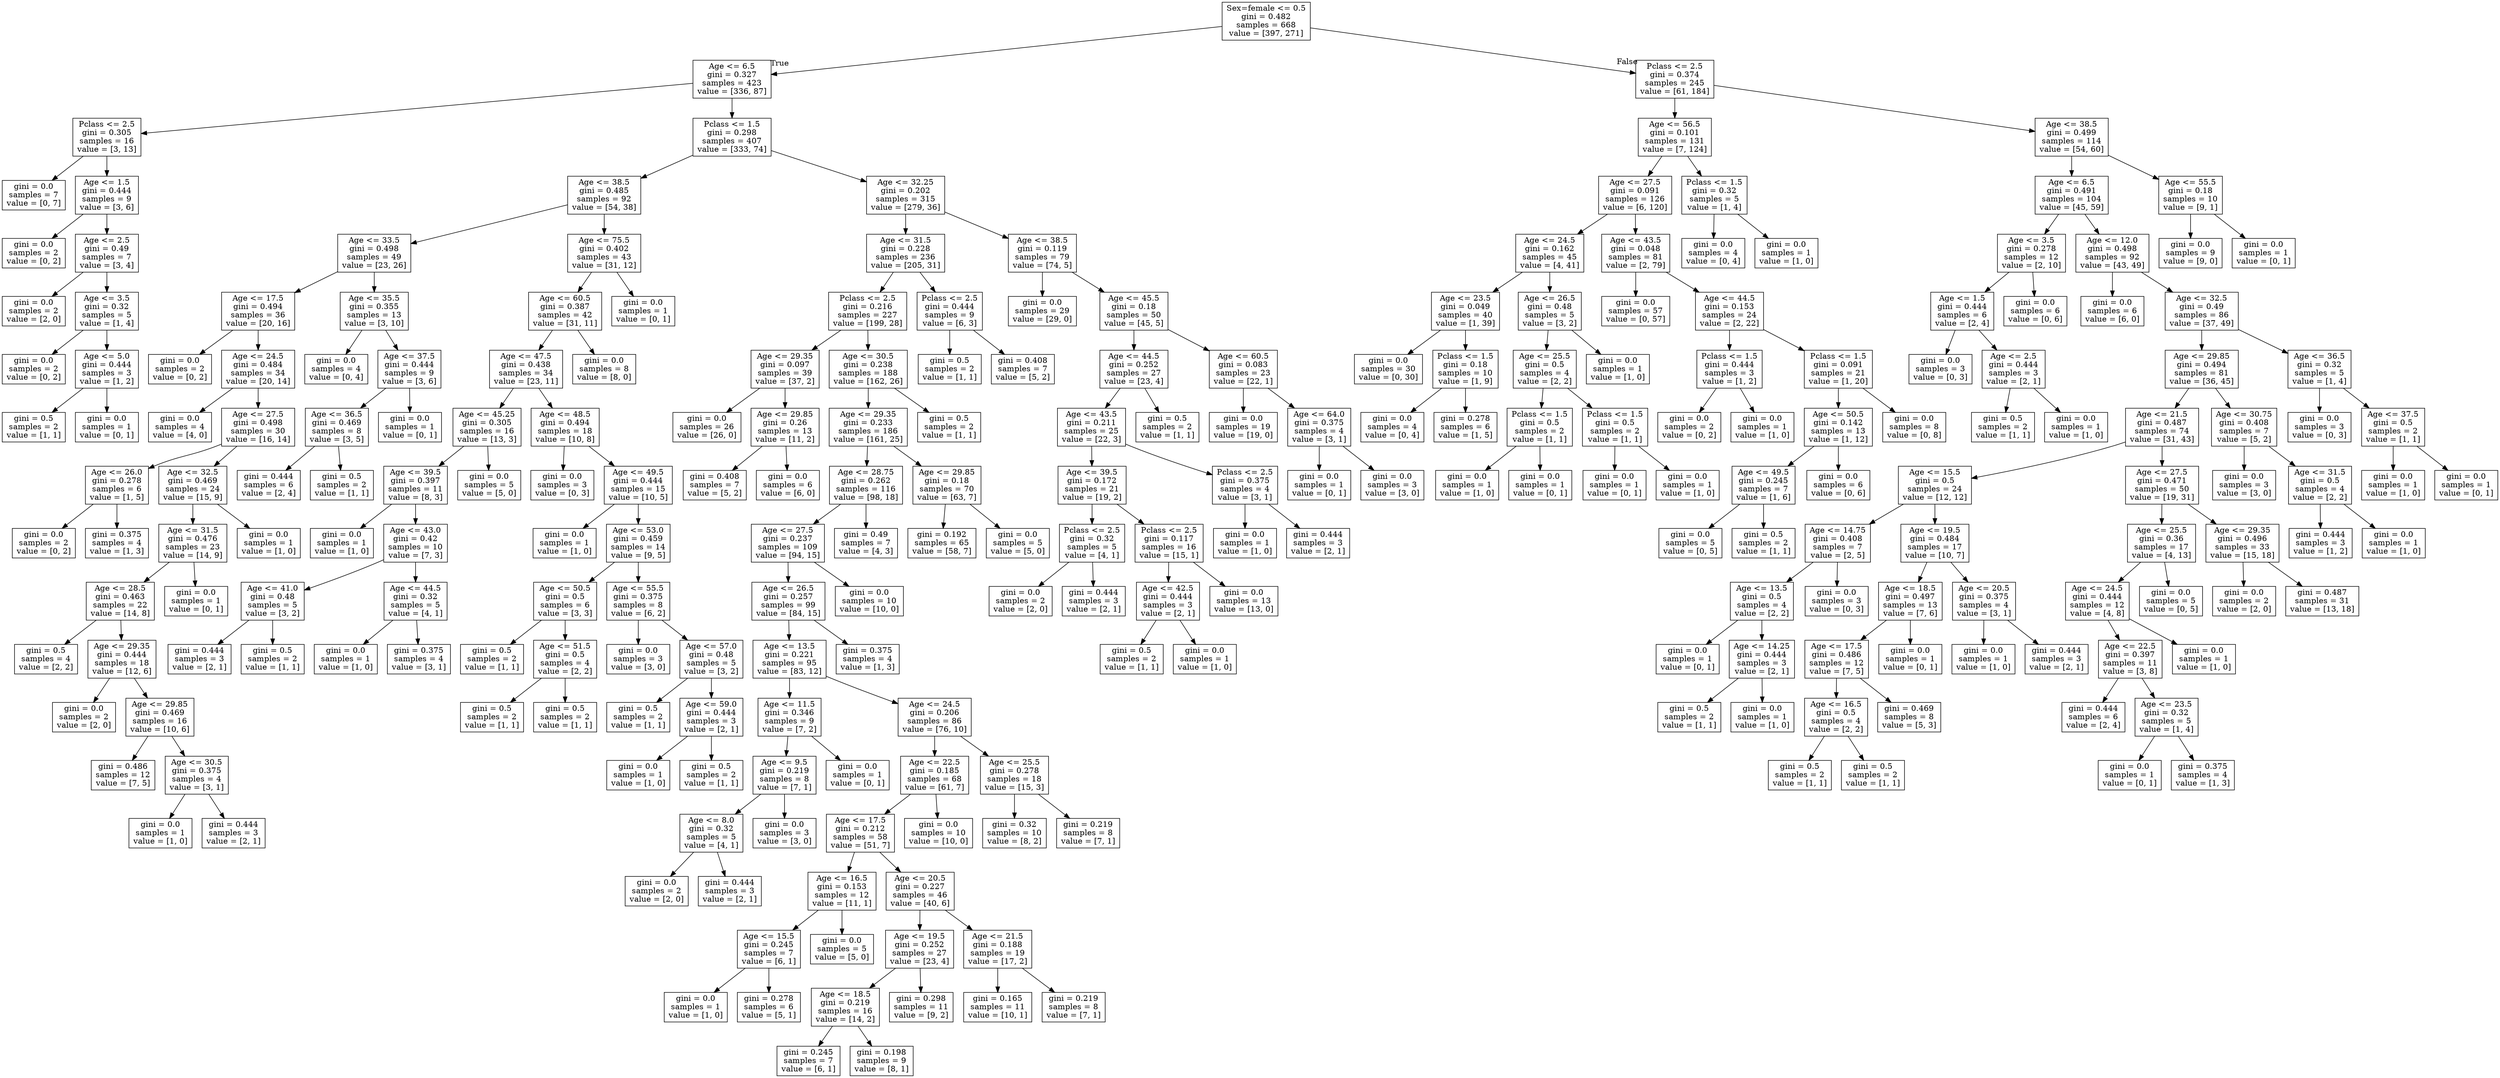 digraph Tree {
node [shape=box] ;
0 [label="Sex=female <= 0.5\ngini = 0.482\nsamples = 668\nvalue = [397, 271]"] ;
1 [label="Age <= 6.5\ngini = 0.327\nsamples = 423\nvalue = [336, 87]"] ;
0 -> 1 [labeldistance=2.5, labelangle=45, headlabel="True"] ;
2 [label="Pclass <= 2.5\ngini = 0.305\nsamples = 16\nvalue = [3, 13]"] ;
1 -> 2 ;
3 [label="gini = 0.0\nsamples = 7\nvalue = [0, 7]"] ;
2 -> 3 ;
4 [label="Age <= 1.5\ngini = 0.444\nsamples = 9\nvalue = [3, 6]"] ;
2 -> 4 ;
5 [label="gini = 0.0\nsamples = 2\nvalue = [0, 2]"] ;
4 -> 5 ;
6 [label="Age <= 2.5\ngini = 0.49\nsamples = 7\nvalue = [3, 4]"] ;
4 -> 6 ;
7 [label="gini = 0.0\nsamples = 2\nvalue = [2, 0]"] ;
6 -> 7 ;
8 [label="Age <= 3.5\ngini = 0.32\nsamples = 5\nvalue = [1, 4]"] ;
6 -> 8 ;
9 [label="gini = 0.0\nsamples = 2\nvalue = [0, 2]"] ;
8 -> 9 ;
10 [label="Age <= 5.0\ngini = 0.444\nsamples = 3\nvalue = [1, 2]"] ;
8 -> 10 ;
11 [label="gini = 0.5\nsamples = 2\nvalue = [1, 1]"] ;
10 -> 11 ;
12 [label="gini = 0.0\nsamples = 1\nvalue = [0, 1]"] ;
10 -> 12 ;
13 [label="Pclass <= 1.5\ngini = 0.298\nsamples = 407\nvalue = [333, 74]"] ;
1 -> 13 ;
14 [label="Age <= 38.5\ngini = 0.485\nsamples = 92\nvalue = [54, 38]"] ;
13 -> 14 ;
15 [label="Age <= 33.5\ngini = 0.498\nsamples = 49\nvalue = [23, 26]"] ;
14 -> 15 ;
16 [label="Age <= 17.5\ngini = 0.494\nsamples = 36\nvalue = [20, 16]"] ;
15 -> 16 ;
17 [label="gini = 0.0\nsamples = 2\nvalue = [0, 2]"] ;
16 -> 17 ;
18 [label="Age <= 24.5\ngini = 0.484\nsamples = 34\nvalue = [20, 14]"] ;
16 -> 18 ;
19 [label="gini = 0.0\nsamples = 4\nvalue = [4, 0]"] ;
18 -> 19 ;
20 [label="Age <= 27.5\ngini = 0.498\nsamples = 30\nvalue = [16, 14]"] ;
18 -> 20 ;
21 [label="Age <= 26.0\ngini = 0.278\nsamples = 6\nvalue = [1, 5]"] ;
20 -> 21 ;
22 [label="gini = 0.0\nsamples = 2\nvalue = [0, 2]"] ;
21 -> 22 ;
23 [label="gini = 0.375\nsamples = 4\nvalue = [1, 3]"] ;
21 -> 23 ;
24 [label="Age <= 32.5\ngini = 0.469\nsamples = 24\nvalue = [15, 9]"] ;
20 -> 24 ;
25 [label="Age <= 31.5\ngini = 0.476\nsamples = 23\nvalue = [14, 9]"] ;
24 -> 25 ;
26 [label="Age <= 28.5\ngini = 0.463\nsamples = 22\nvalue = [14, 8]"] ;
25 -> 26 ;
27 [label="gini = 0.5\nsamples = 4\nvalue = [2, 2]"] ;
26 -> 27 ;
28 [label="Age <= 29.35\ngini = 0.444\nsamples = 18\nvalue = [12, 6]"] ;
26 -> 28 ;
29 [label="gini = 0.0\nsamples = 2\nvalue = [2, 0]"] ;
28 -> 29 ;
30 [label="Age <= 29.85\ngini = 0.469\nsamples = 16\nvalue = [10, 6]"] ;
28 -> 30 ;
31 [label="gini = 0.486\nsamples = 12\nvalue = [7, 5]"] ;
30 -> 31 ;
32 [label="Age <= 30.5\ngini = 0.375\nsamples = 4\nvalue = [3, 1]"] ;
30 -> 32 ;
33 [label="gini = 0.0\nsamples = 1\nvalue = [1, 0]"] ;
32 -> 33 ;
34 [label="gini = 0.444\nsamples = 3\nvalue = [2, 1]"] ;
32 -> 34 ;
35 [label="gini = 0.0\nsamples = 1\nvalue = [0, 1]"] ;
25 -> 35 ;
36 [label="gini = 0.0\nsamples = 1\nvalue = [1, 0]"] ;
24 -> 36 ;
37 [label="Age <= 35.5\ngini = 0.355\nsamples = 13\nvalue = [3, 10]"] ;
15 -> 37 ;
38 [label="gini = 0.0\nsamples = 4\nvalue = [0, 4]"] ;
37 -> 38 ;
39 [label="Age <= 37.5\ngini = 0.444\nsamples = 9\nvalue = [3, 6]"] ;
37 -> 39 ;
40 [label="Age <= 36.5\ngini = 0.469\nsamples = 8\nvalue = [3, 5]"] ;
39 -> 40 ;
41 [label="gini = 0.444\nsamples = 6\nvalue = [2, 4]"] ;
40 -> 41 ;
42 [label="gini = 0.5\nsamples = 2\nvalue = [1, 1]"] ;
40 -> 42 ;
43 [label="gini = 0.0\nsamples = 1\nvalue = [0, 1]"] ;
39 -> 43 ;
44 [label="Age <= 75.5\ngini = 0.402\nsamples = 43\nvalue = [31, 12]"] ;
14 -> 44 ;
45 [label="Age <= 60.5\ngini = 0.387\nsamples = 42\nvalue = [31, 11]"] ;
44 -> 45 ;
46 [label="Age <= 47.5\ngini = 0.438\nsamples = 34\nvalue = [23, 11]"] ;
45 -> 46 ;
47 [label="Age <= 45.25\ngini = 0.305\nsamples = 16\nvalue = [13, 3]"] ;
46 -> 47 ;
48 [label="Age <= 39.5\ngini = 0.397\nsamples = 11\nvalue = [8, 3]"] ;
47 -> 48 ;
49 [label="gini = 0.0\nsamples = 1\nvalue = [1, 0]"] ;
48 -> 49 ;
50 [label="Age <= 43.0\ngini = 0.42\nsamples = 10\nvalue = [7, 3]"] ;
48 -> 50 ;
51 [label="Age <= 41.0\ngini = 0.48\nsamples = 5\nvalue = [3, 2]"] ;
50 -> 51 ;
52 [label="gini = 0.444\nsamples = 3\nvalue = [2, 1]"] ;
51 -> 52 ;
53 [label="gini = 0.5\nsamples = 2\nvalue = [1, 1]"] ;
51 -> 53 ;
54 [label="Age <= 44.5\ngini = 0.32\nsamples = 5\nvalue = [4, 1]"] ;
50 -> 54 ;
55 [label="gini = 0.0\nsamples = 1\nvalue = [1, 0]"] ;
54 -> 55 ;
56 [label="gini = 0.375\nsamples = 4\nvalue = [3, 1]"] ;
54 -> 56 ;
57 [label="gini = 0.0\nsamples = 5\nvalue = [5, 0]"] ;
47 -> 57 ;
58 [label="Age <= 48.5\ngini = 0.494\nsamples = 18\nvalue = [10, 8]"] ;
46 -> 58 ;
59 [label="gini = 0.0\nsamples = 3\nvalue = [0, 3]"] ;
58 -> 59 ;
60 [label="Age <= 49.5\ngini = 0.444\nsamples = 15\nvalue = [10, 5]"] ;
58 -> 60 ;
61 [label="gini = 0.0\nsamples = 1\nvalue = [1, 0]"] ;
60 -> 61 ;
62 [label="Age <= 53.0\ngini = 0.459\nsamples = 14\nvalue = [9, 5]"] ;
60 -> 62 ;
63 [label="Age <= 50.5\ngini = 0.5\nsamples = 6\nvalue = [3, 3]"] ;
62 -> 63 ;
64 [label="gini = 0.5\nsamples = 2\nvalue = [1, 1]"] ;
63 -> 64 ;
65 [label="Age <= 51.5\ngini = 0.5\nsamples = 4\nvalue = [2, 2]"] ;
63 -> 65 ;
66 [label="gini = 0.5\nsamples = 2\nvalue = [1, 1]"] ;
65 -> 66 ;
67 [label="gini = 0.5\nsamples = 2\nvalue = [1, 1]"] ;
65 -> 67 ;
68 [label="Age <= 55.5\ngini = 0.375\nsamples = 8\nvalue = [6, 2]"] ;
62 -> 68 ;
69 [label="gini = 0.0\nsamples = 3\nvalue = [3, 0]"] ;
68 -> 69 ;
70 [label="Age <= 57.0\ngini = 0.48\nsamples = 5\nvalue = [3, 2]"] ;
68 -> 70 ;
71 [label="gini = 0.5\nsamples = 2\nvalue = [1, 1]"] ;
70 -> 71 ;
72 [label="Age <= 59.0\ngini = 0.444\nsamples = 3\nvalue = [2, 1]"] ;
70 -> 72 ;
73 [label="gini = 0.0\nsamples = 1\nvalue = [1, 0]"] ;
72 -> 73 ;
74 [label="gini = 0.5\nsamples = 2\nvalue = [1, 1]"] ;
72 -> 74 ;
75 [label="gini = 0.0\nsamples = 8\nvalue = [8, 0]"] ;
45 -> 75 ;
76 [label="gini = 0.0\nsamples = 1\nvalue = [0, 1]"] ;
44 -> 76 ;
77 [label="Age <= 32.25\ngini = 0.202\nsamples = 315\nvalue = [279, 36]"] ;
13 -> 77 ;
78 [label="Age <= 31.5\ngini = 0.228\nsamples = 236\nvalue = [205, 31]"] ;
77 -> 78 ;
79 [label="Pclass <= 2.5\ngini = 0.216\nsamples = 227\nvalue = [199, 28]"] ;
78 -> 79 ;
80 [label="Age <= 29.35\ngini = 0.097\nsamples = 39\nvalue = [37, 2]"] ;
79 -> 80 ;
81 [label="gini = 0.0\nsamples = 26\nvalue = [26, 0]"] ;
80 -> 81 ;
82 [label="Age <= 29.85\ngini = 0.26\nsamples = 13\nvalue = [11, 2]"] ;
80 -> 82 ;
83 [label="gini = 0.408\nsamples = 7\nvalue = [5, 2]"] ;
82 -> 83 ;
84 [label="gini = 0.0\nsamples = 6\nvalue = [6, 0]"] ;
82 -> 84 ;
85 [label="Age <= 30.5\ngini = 0.238\nsamples = 188\nvalue = [162, 26]"] ;
79 -> 85 ;
86 [label="Age <= 29.35\ngini = 0.233\nsamples = 186\nvalue = [161, 25]"] ;
85 -> 86 ;
87 [label="Age <= 28.75\ngini = 0.262\nsamples = 116\nvalue = [98, 18]"] ;
86 -> 87 ;
88 [label="Age <= 27.5\ngini = 0.237\nsamples = 109\nvalue = [94, 15]"] ;
87 -> 88 ;
89 [label="Age <= 26.5\ngini = 0.257\nsamples = 99\nvalue = [84, 15]"] ;
88 -> 89 ;
90 [label="Age <= 13.5\ngini = 0.221\nsamples = 95\nvalue = [83, 12]"] ;
89 -> 90 ;
91 [label="Age <= 11.5\ngini = 0.346\nsamples = 9\nvalue = [7, 2]"] ;
90 -> 91 ;
92 [label="Age <= 9.5\ngini = 0.219\nsamples = 8\nvalue = [7, 1]"] ;
91 -> 92 ;
93 [label="Age <= 8.0\ngini = 0.32\nsamples = 5\nvalue = [4, 1]"] ;
92 -> 93 ;
94 [label="gini = 0.0\nsamples = 2\nvalue = [2, 0]"] ;
93 -> 94 ;
95 [label="gini = 0.444\nsamples = 3\nvalue = [2, 1]"] ;
93 -> 95 ;
96 [label="gini = 0.0\nsamples = 3\nvalue = [3, 0]"] ;
92 -> 96 ;
97 [label="gini = 0.0\nsamples = 1\nvalue = [0, 1]"] ;
91 -> 97 ;
98 [label="Age <= 24.5\ngini = 0.206\nsamples = 86\nvalue = [76, 10]"] ;
90 -> 98 ;
99 [label="Age <= 22.5\ngini = 0.185\nsamples = 68\nvalue = [61, 7]"] ;
98 -> 99 ;
100 [label="Age <= 17.5\ngini = 0.212\nsamples = 58\nvalue = [51, 7]"] ;
99 -> 100 ;
101 [label="Age <= 16.5\ngini = 0.153\nsamples = 12\nvalue = [11, 1]"] ;
100 -> 101 ;
102 [label="Age <= 15.5\ngini = 0.245\nsamples = 7\nvalue = [6, 1]"] ;
101 -> 102 ;
103 [label="gini = 0.0\nsamples = 1\nvalue = [1, 0]"] ;
102 -> 103 ;
104 [label="gini = 0.278\nsamples = 6\nvalue = [5, 1]"] ;
102 -> 104 ;
105 [label="gini = 0.0\nsamples = 5\nvalue = [5, 0]"] ;
101 -> 105 ;
106 [label="Age <= 20.5\ngini = 0.227\nsamples = 46\nvalue = [40, 6]"] ;
100 -> 106 ;
107 [label="Age <= 19.5\ngini = 0.252\nsamples = 27\nvalue = [23, 4]"] ;
106 -> 107 ;
108 [label="Age <= 18.5\ngini = 0.219\nsamples = 16\nvalue = [14, 2]"] ;
107 -> 108 ;
109 [label="gini = 0.245\nsamples = 7\nvalue = [6, 1]"] ;
108 -> 109 ;
110 [label="gini = 0.198\nsamples = 9\nvalue = [8, 1]"] ;
108 -> 110 ;
111 [label="gini = 0.298\nsamples = 11\nvalue = [9, 2]"] ;
107 -> 111 ;
112 [label="Age <= 21.5\ngini = 0.188\nsamples = 19\nvalue = [17, 2]"] ;
106 -> 112 ;
113 [label="gini = 0.165\nsamples = 11\nvalue = [10, 1]"] ;
112 -> 113 ;
114 [label="gini = 0.219\nsamples = 8\nvalue = [7, 1]"] ;
112 -> 114 ;
115 [label="gini = 0.0\nsamples = 10\nvalue = [10, 0]"] ;
99 -> 115 ;
116 [label="Age <= 25.5\ngini = 0.278\nsamples = 18\nvalue = [15, 3]"] ;
98 -> 116 ;
117 [label="gini = 0.32\nsamples = 10\nvalue = [8, 2]"] ;
116 -> 117 ;
118 [label="gini = 0.219\nsamples = 8\nvalue = [7, 1]"] ;
116 -> 118 ;
119 [label="gini = 0.375\nsamples = 4\nvalue = [1, 3]"] ;
89 -> 119 ;
120 [label="gini = 0.0\nsamples = 10\nvalue = [10, 0]"] ;
88 -> 120 ;
121 [label="gini = 0.49\nsamples = 7\nvalue = [4, 3]"] ;
87 -> 121 ;
122 [label="Age <= 29.85\ngini = 0.18\nsamples = 70\nvalue = [63, 7]"] ;
86 -> 122 ;
123 [label="gini = 0.192\nsamples = 65\nvalue = [58, 7]"] ;
122 -> 123 ;
124 [label="gini = 0.0\nsamples = 5\nvalue = [5, 0]"] ;
122 -> 124 ;
125 [label="gini = 0.5\nsamples = 2\nvalue = [1, 1]"] ;
85 -> 125 ;
126 [label="Pclass <= 2.5\ngini = 0.444\nsamples = 9\nvalue = [6, 3]"] ;
78 -> 126 ;
127 [label="gini = 0.5\nsamples = 2\nvalue = [1, 1]"] ;
126 -> 127 ;
128 [label="gini = 0.408\nsamples = 7\nvalue = [5, 2]"] ;
126 -> 128 ;
129 [label="Age <= 38.5\ngini = 0.119\nsamples = 79\nvalue = [74, 5]"] ;
77 -> 129 ;
130 [label="gini = 0.0\nsamples = 29\nvalue = [29, 0]"] ;
129 -> 130 ;
131 [label="Age <= 45.5\ngini = 0.18\nsamples = 50\nvalue = [45, 5]"] ;
129 -> 131 ;
132 [label="Age <= 44.5\ngini = 0.252\nsamples = 27\nvalue = [23, 4]"] ;
131 -> 132 ;
133 [label="Age <= 43.5\ngini = 0.211\nsamples = 25\nvalue = [22, 3]"] ;
132 -> 133 ;
134 [label="Age <= 39.5\ngini = 0.172\nsamples = 21\nvalue = [19, 2]"] ;
133 -> 134 ;
135 [label="Pclass <= 2.5\ngini = 0.32\nsamples = 5\nvalue = [4, 1]"] ;
134 -> 135 ;
136 [label="gini = 0.0\nsamples = 2\nvalue = [2, 0]"] ;
135 -> 136 ;
137 [label="gini = 0.444\nsamples = 3\nvalue = [2, 1]"] ;
135 -> 137 ;
138 [label="Pclass <= 2.5\ngini = 0.117\nsamples = 16\nvalue = [15, 1]"] ;
134 -> 138 ;
139 [label="Age <= 42.5\ngini = 0.444\nsamples = 3\nvalue = [2, 1]"] ;
138 -> 139 ;
140 [label="gini = 0.5\nsamples = 2\nvalue = [1, 1]"] ;
139 -> 140 ;
141 [label="gini = 0.0\nsamples = 1\nvalue = [1, 0]"] ;
139 -> 141 ;
142 [label="gini = 0.0\nsamples = 13\nvalue = [13, 0]"] ;
138 -> 142 ;
143 [label="Pclass <= 2.5\ngini = 0.375\nsamples = 4\nvalue = [3, 1]"] ;
133 -> 143 ;
144 [label="gini = 0.0\nsamples = 1\nvalue = [1, 0]"] ;
143 -> 144 ;
145 [label="gini = 0.444\nsamples = 3\nvalue = [2, 1]"] ;
143 -> 145 ;
146 [label="gini = 0.5\nsamples = 2\nvalue = [1, 1]"] ;
132 -> 146 ;
147 [label="Age <= 60.5\ngini = 0.083\nsamples = 23\nvalue = [22, 1]"] ;
131 -> 147 ;
148 [label="gini = 0.0\nsamples = 19\nvalue = [19, 0]"] ;
147 -> 148 ;
149 [label="Age <= 64.0\ngini = 0.375\nsamples = 4\nvalue = [3, 1]"] ;
147 -> 149 ;
150 [label="gini = 0.0\nsamples = 1\nvalue = [0, 1]"] ;
149 -> 150 ;
151 [label="gini = 0.0\nsamples = 3\nvalue = [3, 0]"] ;
149 -> 151 ;
152 [label="Pclass <= 2.5\ngini = 0.374\nsamples = 245\nvalue = [61, 184]"] ;
0 -> 152 [labeldistance=2.5, labelangle=-45, headlabel="False"] ;
153 [label="Age <= 56.5\ngini = 0.101\nsamples = 131\nvalue = [7, 124]"] ;
152 -> 153 ;
154 [label="Age <= 27.5\ngini = 0.091\nsamples = 126\nvalue = [6, 120]"] ;
153 -> 154 ;
155 [label="Age <= 24.5\ngini = 0.162\nsamples = 45\nvalue = [4, 41]"] ;
154 -> 155 ;
156 [label="Age <= 23.5\ngini = 0.049\nsamples = 40\nvalue = [1, 39]"] ;
155 -> 156 ;
157 [label="gini = 0.0\nsamples = 30\nvalue = [0, 30]"] ;
156 -> 157 ;
158 [label="Pclass <= 1.5\ngini = 0.18\nsamples = 10\nvalue = [1, 9]"] ;
156 -> 158 ;
159 [label="gini = 0.0\nsamples = 4\nvalue = [0, 4]"] ;
158 -> 159 ;
160 [label="gini = 0.278\nsamples = 6\nvalue = [1, 5]"] ;
158 -> 160 ;
161 [label="Age <= 26.5\ngini = 0.48\nsamples = 5\nvalue = [3, 2]"] ;
155 -> 161 ;
162 [label="Age <= 25.5\ngini = 0.5\nsamples = 4\nvalue = [2, 2]"] ;
161 -> 162 ;
163 [label="Pclass <= 1.5\ngini = 0.5\nsamples = 2\nvalue = [1, 1]"] ;
162 -> 163 ;
164 [label="gini = 0.0\nsamples = 1\nvalue = [1, 0]"] ;
163 -> 164 ;
165 [label="gini = 0.0\nsamples = 1\nvalue = [0, 1]"] ;
163 -> 165 ;
166 [label="Pclass <= 1.5\ngini = 0.5\nsamples = 2\nvalue = [1, 1]"] ;
162 -> 166 ;
167 [label="gini = 0.0\nsamples = 1\nvalue = [0, 1]"] ;
166 -> 167 ;
168 [label="gini = 0.0\nsamples = 1\nvalue = [1, 0]"] ;
166 -> 168 ;
169 [label="gini = 0.0\nsamples = 1\nvalue = [1, 0]"] ;
161 -> 169 ;
170 [label="Age <= 43.5\ngini = 0.048\nsamples = 81\nvalue = [2, 79]"] ;
154 -> 170 ;
171 [label="gini = 0.0\nsamples = 57\nvalue = [0, 57]"] ;
170 -> 171 ;
172 [label="Age <= 44.5\ngini = 0.153\nsamples = 24\nvalue = [2, 22]"] ;
170 -> 172 ;
173 [label="Pclass <= 1.5\ngini = 0.444\nsamples = 3\nvalue = [1, 2]"] ;
172 -> 173 ;
174 [label="gini = 0.0\nsamples = 2\nvalue = [0, 2]"] ;
173 -> 174 ;
175 [label="gini = 0.0\nsamples = 1\nvalue = [1, 0]"] ;
173 -> 175 ;
176 [label="Pclass <= 1.5\ngini = 0.091\nsamples = 21\nvalue = [1, 20]"] ;
172 -> 176 ;
177 [label="Age <= 50.5\ngini = 0.142\nsamples = 13\nvalue = [1, 12]"] ;
176 -> 177 ;
178 [label="Age <= 49.5\ngini = 0.245\nsamples = 7\nvalue = [1, 6]"] ;
177 -> 178 ;
179 [label="gini = 0.0\nsamples = 5\nvalue = [0, 5]"] ;
178 -> 179 ;
180 [label="gini = 0.5\nsamples = 2\nvalue = [1, 1]"] ;
178 -> 180 ;
181 [label="gini = 0.0\nsamples = 6\nvalue = [0, 6]"] ;
177 -> 181 ;
182 [label="gini = 0.0\nsamples = 8\nvalue = [0, 8]"] ;
176 -> 182 ;
183 [label="Pclass <= 1.5\ngini = 0.32\nsamples = 5\nvalue = [1, 4]"] ;
153 -> 183 ;
184 [label="gini = 0.0\nsamples = 4\nvalue = [0, 4]"] ;
183 -> 184 ;
185 [label="gini = 0.0\nsamples = 1\nvalue = [1, 0]"] ;
183 -> 185 ;
186 [label="Age <= 38.5\ngini = 0.499\nsamples = 114\nvalue = [54, 60]"] ;
152 -> 186 ;
187 [label="Age <= 6.5\ngini = 0.491\nsamples = 104\nvalue = [45, 59]"] ;
186 -> 187 ;
188 [label="Age <= 3.5\ngini = 0.278\nsamples = 12\nvalue = [2, 10]"] ;
187 -> 188 ;
189 [label="Age <= 1.5\ngini = 0.444\nsamples = 6\nvalue = [2, 4]"] ;
188 -> 189 ;
190 [label="gini = 0.0\nsamples = 3\nvalue = [0, 3]"] ;
189 -> 190 ;
191 [label="Age <= 2.5\ngini = 0.444\nsamples = 3\nvalue = [2, 1]"] ;
189 -> 191 ;
192 [label="gini = 0.5\nsamples = 2\nvalue = [1, 1]"] ;
191 -> 192 ;
193 [label="gini = 0.0\nsamples = 1\nvalue = [1, 0]"] ;
191 -> 193 ;
194 [label="gini = 0.0\nsamples = 6\nvalue = [0, 6]"] ;
188 -> 194 ;
195 [label="Age <= 12.0\ngini = 0.498\nsamples = 92\nvalue = [43, 49]"] ;
187 -> 195 ;
196 [label="gini = 0.0\nsamples = 6\nvalue = [6, 0]"] ;
195 -> 196 ;
197 [label="Age <= 32.5\ngini = 0.49\nsamples = 86\nvalue = [37, 49]"] ;
195 -> 197 ;
198 [label="Age <= 29.85\ngini = 0.494\nsamples = 81\nvalue = [36, 45]"] ;
197 -> 198 ;
199 [label="Age <= 21.5\ngini = 0.487\nsamples = 74\nvalue = [31, 43]"] ;
198 -> 199 ;
200 [label="Age <= 15.5\ngini = 0.5\nsamples = 24\nvalue = [12, 12]"] ;
199 -> 200 ;
201 [label="Age <= 14.75\ngini = 0.408\nsamples = 7\nvalue = [2, 5]"] ;
200 -> 201 ;
202 [label="Age <= 13.5\ngini = 0.5\nsamples = 4\nvalue = [2, 2]"] ;
201 -> 202 ;
203 [label="gini = 0.0\nsamples = 1\nvalue = [0, 1]"] ;
202 -> 203 ;
204 [label="Age <= 14.25\ngini = 0.444\nsamples = 3\nvalue = [2, 1]"] ;
202 -> 204 ;
205 [label="gini = 0.5\nsamples = 2\nvalue = [1, 1]"] ;
204 -> 205 ;
206 [label="gini = 0.0\nsamples = 1\nvalue = [1, 0]"] ;
204 -> 206 ;
207 [label="gini = 0.0\nsamples = 3\nvalue = [0, 3]"] ;
201 -> 207 ;
208 [label="Age <= 19.5\ngini = 0.484\nsamples = 17\nvalue = [10, 7]"] ;
200 -> 208 ;
209 [label="Age <= 18.5\ngini = 0.497\nsamples = 13\nvalue = [7, 6]"] ;
208 -> 209 ;
210 [label="Age <= 17.5\ngini = 0.486\nsamples = 12\nvalue = [7, 5]"] ;
209 -> 210 ;
211 [label="Age <= 16.5\ngini = 0.5\nsamples = 4\nvalue = [2, 2]"] ;
210 -> 211 ;
212 [label="gini = 0.5\nsamples = 2\nvalue = [1, 1]"] ;
211 -> 212 ;
213 [label="gini = 0.5\nsamples = 2\nvalue = [1, 1]"] ;
211 -> 213 ;
214 [label="gini = 0.469\nsamples = 8\nvalue = [5, 3]"] ;
210 -> 214 ;
215 [label="gini = 0.0\nsamples = 1\nvalue = [0, 1]"] ;
209 -> 215 ;
216 [label="Age <= 20.5\ngini = 0.375\nsamples = 4\nvalue = [3, 1]"] ;
208 -> 216 ;
217 [label="gini = 0.0\nsamples = 1\nvalue = [1, 0]"] ;
216 -> 217 ;
218 [label="gini = 0.444\nsamples = 3\nvalue = [2, 1]"] ;
216 -> 218 ;
219 [label="Age <= 27.5\ngini = 0.471\nsamples = 50\nvalue = [19, 31]"] ;
199 -> 219 ;
220 [label="Age <= 25.5\ngini = 0.36\nsamples = 17\nvalue = [4, 13]"] ;
219 -> 220 ;
221 [label="Age <= 24.5\ngini = 0.444\nsamples = 12\nvalue = [4, 8]"] ;
220 -> 221 ;
222 [label="Age <= 22.5\ngini = 0.397\nsamples = 11\nvalue = [3, 8]"] ;
221 -> 222 ;
223 [label="gini = 0.444\nsamples = 6\nvalue = [2, 4]"] ;
222 -> 223 ;
224 [label="Age <= 23.5\ngini = 0.32\nsamples = 5\nvalue = [1, 4]"] ;
222 -> 224 ;
225 [label="gini = 0.0\nsamples = 1\nvalue = [0, 1]"] ;
224 -> 225 ;
226 [label="gini = 0.375\nsamples = 4\nvalue = [1, 3]"] ;
224 -> 226 ;
227 [label="gini = 0.0\nsamples = 1\nvalue = [1, 0]"] ;
221 -> 227 ;
228 [label="gini = 0.0\nsamples = 5\nvalue = [0, 5]"] ;
220 -> 228 ;
229 [label="Age <= 29.35\ngini = 0.496\nsamples = 33\nvalue = [15, 18]"] ;
219 -> 229 ;
230 [label="gini = 0.0\nsamples = 2\nvalue = [2, 0]"] ;
229 -> 230 ;
231 [label="gini = 0.487\nsamples = 31\nvalue = [13, 18]"] ;
229 -> 231 ;
232 [label="Age <= 30.75\ngini = 0.408\nsamples = 7\nvalue = [5, 2]"] ;
198 -> 232 ;
233 [label="gini = 0.0\nsamples = 3\nvalue = [3, 0]"] ;
232 -> 233 ;
234 [label="Age <= 31.5\ngini = 0.5\nsamples = 4\nvalue = [2, 2]"] ;
232 -> 234 ;
235 [label="gini = 0.444\nsamples = 3\nvalue = [1, 2]"] ;
234 -> 235 ;
236 [label="gini = 0.0\nsamples = 1\nvalue = [1, 0]"] ;
234 -> 236 ;
237 [label="Age <= 36.5\ngini = 0.32\nsamples = 5\nvalue = [1, 4]"] ;
197 -> 237 ;
238 [label="gini = 0.0\nsamples = 3\nvalue = [0, 3]"] ;
237 -> 238 ;
239 [label="Age <= 37.5\ngini = 0.5\nsamples = 2\nvalue = [1, 1]"] ;
237 -> 239 ;
240 [label="gini = 0.0\nsamples = 1\nvalue = [1, 0]"] ;
239 -> 240 ;
241 [label="gini = 0.0\nsamples = 1\nvalue = [0, 1]"] ;
239 -> 241 ;
242 [label="Age <= 55.5\ngini = 0.18\nsamples = 10\nvalue = [9, 1]"] ;
186 -> 242 ;
243 [label="gini = 0.0\nsamples = 9\nvalue = [9, 0]"] ;
242 -> 243 ;
244 [label="gini = 0.0\nsamples = 1\nvalue = [0, 1]"] ;
242 -> 244 ;
}